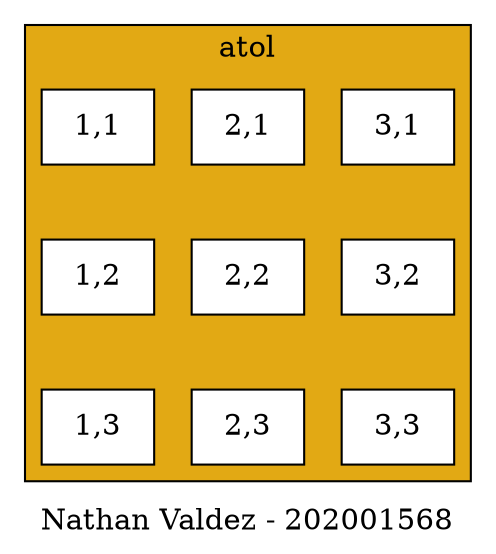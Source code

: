  
digraph Grafica{
    node[shape = box fillcolor = "FFEDBB" style = filled]
    label = "Nathan Valdez - 202001568"
    
    subgraph cluster_p{label = "atol"bgcolor = "#E2A914"
        edge[dir = "none" style= invisible]
Node1_1[label= "1,1", group=1, fillcolor= white];
Node1_1 -> Node2_1;
Node1_1 -> Node1_2;
Node2_1[label= "2,1", group=2, fillcolor= white];
Node2_1 -> Node3_1;
Node2_1 -> Node2_2;
Node3_1[label= "3,1", group=3, fillcolor= white];
Node3_1 -> Node3_2;
Node1_2[label= "1,2", group=1, fillcolor= white];
Node1_2 -> Node2_2;
Node1_2 -> Node1_3;
Node2_2[label= "2,2", group=2, fillcolor= white];
Node2_2 -> Node3_2;
Node2_2 -> Node2_3;
Node3_2[label= "3,2", group=3, fillcolor= white];
Node3_2 -> Node3_3;
Node1_3[label= "1,3", group=1, fillcolor= white];
Node1_3 -> Node2_3;
Node2_3[label= "2,3", group=2, fillcolor= white];
Node2_3 -> Node3_3;
Node3_3[label= "3,3", group=3, fillcolor= white];
{rank=same; Node1_1; Node2_1;};
{rank=same; Node2_1; Node3_1;};
{rank=same; Node1_2; Node2_2;};
{rank=same; Node2_2; Node3_2;};
{rank=same; Node1_3; Node2_3;};
{rank=same; Node2_3; Node3_3;};

    }
}    
